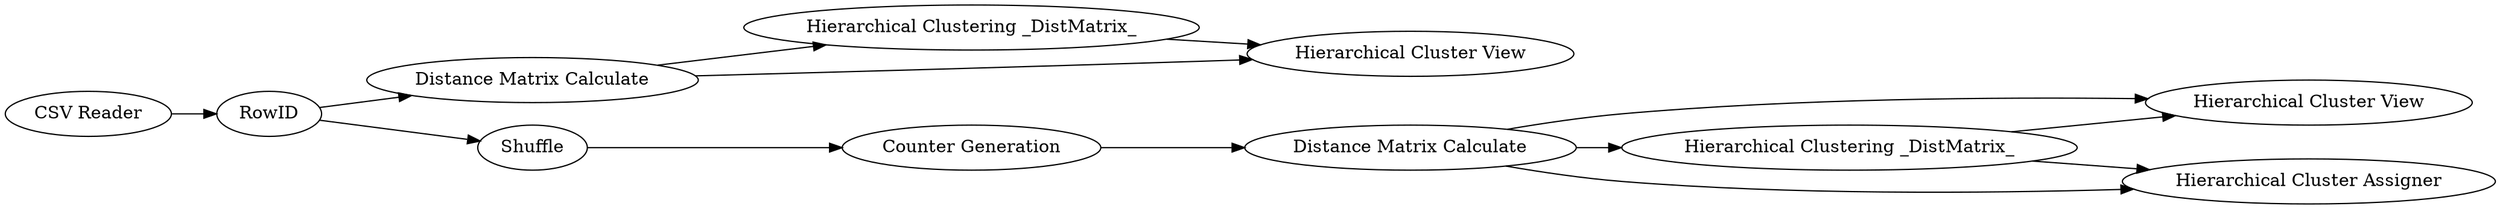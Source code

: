 digraph {
	1 [label="CSV Reader"]
	2 [label="Distance Matrix Calculate"]
	3 [label="Hierarchical Clustering _DistMatrix_"]
	4 [label="Hierarchical Cluster View"]
	5 [label=Shuffle]
	6 [label="Counter Generation"]
	7 [label="Distance Matrix Calculate"]
	8 [label="Hierarchical Clustering _DistMatrix_"]
	9 [label="Hierarchical Cluster View"]
	10 [label=RowID]
	13 [label="Hierarchical Cluster Assigner"]
	1 -> 10
	2 -> 3
	2 -> 4
	3 -> 4
	5 -> 6
	6 -> 7
	7 -> 9
	7 -> 8
	7 -> 13
	8 -> 9
	8 -> 13
	10 -> 2
	10 -> 5
	rankdir=LR
}
